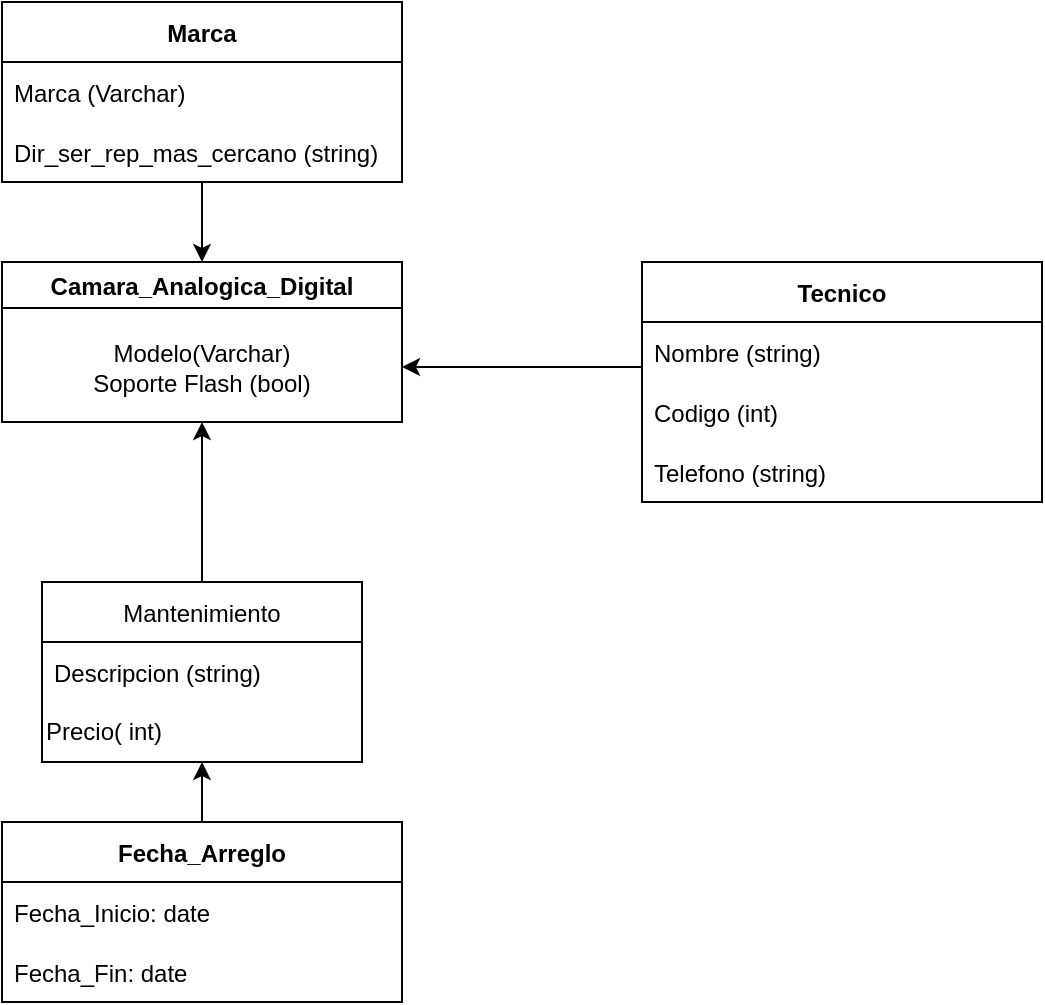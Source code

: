 <mxfile version="20.0.1" type="device" pages="10"><diagram id="4h-_jzUUuomZn0H5CaGJ" name="Diagrama Clases"><mxGraphModel dx="1422" dy="734" grid="1" gridSize="10" guides="1" tooltips="1" connect="1" arrows="1" fold="1" page="1" pageScale="1" pageWidth="1169" pageHeight="1654" math="0" shadow="0"><root><mxCell id="0"/><mxCell id="1" parent="0"/><mxCell id="nuMLP_ldzDthRqcjCCAT-1" style="edgeStyle=orthogonalEdgeStyle;rounded=0;orthogonalLoop=1;jettySize=auto;html=1;entryX=0.5;entryY=0;entryDx=0;entryDy=0;" parent="1" source="nuMLP_ldzDthRqcjCCAT-2" target="nuMLP_ldzDthRqcjCCAT-5" edge="1"><mxGeometry relative="1" as="geometry"><Array as="points"><mxPoint x="540" y="250"/><mxPoint x="540" y="250"/></Array></mxGeometry></mxCell><mxCell id="nuMLP_ldzDthRqcjCCAT-2" value="Marca" style="swimlane;fontStyle=1;childLayout=stackLayout;horizontal=1;startSize=30;horizontalStack=0;resizeParent=1;resizeParentMax=0;resizeLast=0;collapsible=1;marginBottom=0;" parent="1" vertex="1"><mxGeometry x="440" y="150" width="200" height="90" as="geometry"/></mxCell><mxCell id="nuMLP_ldzDthRqcjCCAT-3" value="Marca (Varchar)" style="text;strokeColor=none;fillColor=none;align=left;verticalAlign=middle;spacingLeft=4;spacingRight=4;overflow=hidden;points=[[0,0.5],[1,0.5]];portConstraint=eastwest;rotatable=0;" parent="nuMLP_ldzDthRqcjCCAT-2" vertex="1"><mxGeometry y="30" width="200" height="30" as="geometry"/></mxCell><mxCell id="nuMLP_ldzDthRqcjCCAT-4" value="Dir_ser_rep_mas_cercano (string)" style="text;strokeColor=none;fillColor=none;align=left;verticalAlign=middle;spacingLeft=4;spacingRight=4;overflow=hidden;points=[[0,0.5],[1,0.5]];portConstraint=eastwest;rotatable=0;" parent="nuMLP_ldzDthRqcjCCAT-2" vertex="1"><mxGeometry y="60" width="200" height="30" as="geometry"/></mxCell><mxCell id="nuMLP_ldzDthRqcjCCAT-5" value="Camara_Analogica_Digital" style="swimlane;startSize=23;" parent="1" vertex="1"><mxGeometry x="440" y="280" width="200" height="80" as="geometry"/></mxCell><mxCell id="nuMLP_ldzDthRqcjCCAT-6" value="Modelo(Varchar)&lt;br&gt;Soporte Flash (bool)" style="text;html=1;strokeColor=none;fillColor=none;align=center;verticalAlign=middle;whiteSpace=wrap;rounded=0;" parent="nuMLP_ldzDthRqcjCCAT-5" vertex="1"><mxGeometry y="25" width="200" height="55" as="geometry"/></mxCell><mxCell id="nuMLP_ldzDthRqcjCCAT-7" value="Tecnico" style="swimlane;fontStyle=1;childLayout=stackLayout;horizontal=1;startSize=30;horizontalStack=0;resizeParent=1;resizeParentMax=0;resizeLast=0;collapsible=1;marginBottom=0;" parent="1" vertex="1"><mxGeometry x="760" y="280" width="200" height="120" as="geometry"/></mxCell><mxCell id="nuMLP_ldzDthRqcjCCAT-8" value="Nombre (string)" style="text;strokeColor=none;fillColor=none;align=left;verticalAlign=middle;spacingLeft=4;spacingRight=4;overflow=hidden;points=[[0,0.5],[1,0.5]];portConstraint=eastwest;rotatable=0;" parent="nuMLP_ldzDthRqcjCCAT-7" vertex="1"><mxGeometry y="30" width="200" height="30" as="geometry"/></mxCell><mxCell id="nuMLP_ldzDthRqcjCCAT-9" value="Codigo (int)" style="text;strokeColor=none;fillColor=none;align=left;verticalAlign=middle;spacingLeft=4;spacingRight=4;overflow=hidden;points=[[0,0.5],[1,0.5]];portConstraint=eastwest;rotatable=0;" parent="nuMLP_ldzDthRqcjCCAT-7" vertex="1"><mxGeometry y="60" width="200" height="30" as="geometry"/></mxCell><mxCell id="nuMLP_ldzDthRqcjCCAT-10" value="Telefono (string)" style="text;strokeColor=none;fillColor=none;align=left;verticalAlign=middle;spacingLeft=4;spacingRight=4;overflow=hidden;points=[[0,0.5],[1,0.5]];portConstraint=eastwest;rotatable=0;" parent="nuMLP_ldzDthRqcjCCAT-7" vertex="1"><mxGeometry y="90" width="200" height="30" as="geometry"/></mxCell><mxCell id="nuMLP_ldzDthRqcjCCAT-11" style="edgeStyle=orthogonalEdgeStyle;rounded=0;orthogonalLoop=1;jettySize=auto;html=1;" parent="1" source="nuMLP_ldzDthRqcjCCAT-12" target="nuMLP_ldzDthRqcjCCAT-6" edge="1"><mxGeometry relative="1" as="geometry"><Array as="points"><mxPoint x="540" y="420"/><mxPoint x="540" y="420"/></Array></mxGeometry></mxCell><mxCell id="nuMLP_ldzDthRqcjCCAT-12" value="Mantenimiento" style="swimlane;fontStyle=0;childLayout=stackLayout;horizontal=1;startSize=30;horizontalStack=0;resizeParent=1;resizeParentMax=0;resizeLast=0;collapsible=1;marginBottom=0;" parent="1" vertex="1"><mxGeometry x="460" y="440" width="160" height="90" as="geometry"/></mxCell><mxCell id="nuMLP_ldzDthRqcjCCAT-13" value="Descripcion (string)" style="text;strokeColor=none;fillColor=none;align=left;verticalAlign=middle;spacingLeft=4;spacingRight=4;overflow=hidden;points=[[0,0.5],[1,0.5]];portConstraint=eastwest;rotatable=0;" parent="nuMLP_ldzDthRqcjCCAT-12" vertex="1"><mxGeometry y="30" width="160" height="30" as="geometry"/></mxCell><mxCell id="nuMLP_ldzDthRqcjCCAT-14" value="Precio( int)" style="text;html=1;strokeColor=none;fillColor=none;align=left;verticalAlign=middle;whiteSpace=wrap;rounded=0;" parent="nuMLP_ldzDthRqcjCCAT-12" vertex="1"><mxGeometry y="60" width="160" height="30" as="geometry"/></mxCell><mxCell id="nuMLP_ldzDthRqcjCCAT-28" style="edgeStyle=orthogonalEdgeStyle;rounded=0;orthogonalLoop=1;jettySize=auto;html=1;entryX=1;entryY=0.5;entryDx=0;entryDy=0;" parent="1" source="nuMLP_ldzDthRqcjCCAT-8" target="nuMLP_ldzDthRqcjCCAT-6" edge="1"><mxGeometry relative="1" as="geometry"><Array as="points"><mxPoint x="680" y="333"/></Array></mxGeometry></mxCell><mxCell id="nuMLP_ldzDthRqcjCCAT-29" style="edgeStyle=orthogonalEdgeStyle;rounded=0;orthogonalLoop=1;jettySize=auto;html=1;" parent="1" source="nuMLP_ldzDthRqcjCCAT-30" target="nuMLP_ldzDthRqcjCCAT-14" edge="1"><mxGeometry relative="1" as="geometry"/></mxCell><mxCell id="nuMLP_ldzDthRqcjCCAT-30" value="Fecha_Arreglo" style="swimlane;fontStyle=1;childLayout=stackLayout;horizontal=1;startSize=30;horizontalStack=0;resizeParent=1;resizeParentMax=0;resizeLast=0;collapsible=1;marginBottom=0;" parent="1" vertex="1"><mxGeometry x="440" y="560" width="200" height="90" as="geometry"/></mxCell><mxCell id="nuMLP_ldzDthRqcjCCAT-31" value="Fecha_Inicio: date" style="text;strokeColor=none;fillColor=none;align=left;verticalAlign=middle;spacingLeft=4;spacingRight=4;overflow=hidden;points=[[0,0.5],[1,0.5]];portConstraint=eastwest;rotatable=0;" parent="nuMLP_ldzDthRqcjCCAT-30" vertex="1"><mxGeometry y="30" width="200" height="30" as="geometry"/></mxCell><mxCell id="nuMLP_ldzDthRqcjCCAT-32" value="Fecha_Fin: date" style="text;strokeColor=none;fillColor=none;align=left;verticalAlign=middle;spacingLeft=4;spacingRight=4;overflow=hidden;points=[[0,0.5],[1,0.5]];portConstraint=eastwest;rotatable=0;" parent="nuMLP_ldzDthRqcjCCAT-30" vertex="1"><mxGeometry y="60" width="200" height="30" as="geometry"/></mxCell></root></mxGraphModel></diagram><diagram id="EHQxHfgIkUZDvdOhCxCm" name="Diagrama Despliegue"><mxGraphModel dx="1422" dy="734" grid="1" gridSize="10" guides="1" tooltips="1" connect="1" arrows="1" fold="1" page="1" pageScale="1" pageWidth="1169" pageHeight="1654" math="0" shadow="0"><root><mxCell id="0"/><mxCell id="1" parent="0"/><mxCell id="OCf8osFG4ZU0ENQieU0w-1" value="Administracion-Secretaria" style="verticalAlign=top;align=left;spacingTop=8;spacingLeft=2;spacingRight=12;shape=cube;size=10;direction=south;fontStyle=4;html=1;" parent="1" vertex="1"><mxGeometry x="480" y="80" width="180" height="120" as="geometry"/></mxCell><mxCell id="OCf8osFG4ZU0ENQieU0w-6" value="Equipo de reparacion" style="verticalAlign=top;align=left;spacingTop=8;spacingLeft=2;spacingRight=12;shape=cube;size=10;direction=south;fontStyle=4;html=1;" parent="1" vertex="1"><mxGeometry x="280" y="360" width="440" height="250" as="geometry"/></mxCell><mxCell id="OCf8osFG4ZU0ENQieU0w-7" value="Tecnico" style="shape=module;align=left;spacingLeft=20;align=center;verticalAlign=top;" parent="1" vertex="1"><mxGeometry x="300" y="430" width="100" height="50" as="geometry"/></mxCell><mxCell id="OCf8osFG4ZU0ENQieU0w-8" value="Herramientas" style="shape=module;align=left;spacingLeft=20;align=center;verticalAlign=top;" parent="1" vertex="1"><mxGeometry x="585" y="430" width="100" height="50" as="geometry"/></mxCell><mxCell id="OCf8osFG4ZU0ENQieU0w-9" value="Fechas" style="shape=module;align=left;spacingLeft=20;align=center;verticalAlign=top;" parent="1" vertex="1"><mxGeometry x="450" y="530" width="100" height="50" as="geometry"/></mxCell><mxCell id="OCf8osFG4ZU0ENQieU0w-14" value="Conexion" style="endArrow=block;endSize=16;endFill=0;html=1;rounded=0;entryX=0;entryY=0;entryDx=0;entryDy=279.5;entryPerimeter=0;exitX=0;exitY=0;exitDx=120;exitDy=95;exitPerimeter=0;" parent="1" source="OCf8osFG4ZU0ENQieU0w-1" target="OCf8osFG4ZU0ENQieU0w-6" edge="1"><mxGeometry x="-0.011" y="3" width="160" relative="1" as="geometry"><mxPoint x="210" y="280" as="sourcePoint"/><mxPoint x="370" y="280" as="targetPoint"/><mxPoint x="1" as="offset"/></mxGeometry></mxCell></root></mxGraphModel></diagram><diagram id="-XPp_tqpYK0B3SkMouo1" name="Diagrama de Objetos"><mxGraphModel dx="1422" dy="734" grid="1" gridSize="10" guides="1" tooltips="1" connect="1" arrows="1" fold="1" page="1" pageScale="1" pageWidth="1169" pageHeight="1654" math="0" shadow="0"><root><mxCell id="0"/><mxCell id="1" parent="0"/><mxCell id="-OjGx35MlQ9Pz-rIigcs-1" value="&lt;p style=&quot;margin:0px;margin-top:4px;text-align:center;&quot;&gt;Andres: Jefe&lt;/p&gt;" style="verticalAlign=top;align=left;overflow=fill;fontSize=12;fontFamily=Helvetica;html=1;strokeWidth=1;" parent="1" vertex="1"><mxGeometry x="400" y="400" width="160" height="80" as="geometry"/></mxCell><mxCell id="-OjGx35MlQ9Pz-rIigcs-2" value="" style="endArrow=classic;html=1;rounded=0;exitX=1;exitY=1;exitDx=0;exitDy=0;" parent="1" source="-OjGx35MlQ9Pz-rIigcs-1" edge="1"><mxGeometry width="50" height="50" relative="1" as="geometry"><mxPoint x="590" y="510" as="sourcePoint"/><mxPoint x="680" y="480" as="targetPoint"/></mxGeometry></mxCell><mxCell id="-OjGx35MlQ9Pz-rIigcs-3" value="Superior" style="text;html=1;align=center;verticalAlign=middle;resizable=0;points=[];autosize=1;strokeColor=none;fillColor=none;" parent="1" vertex="1"><mxGeometry x="590" y="460" width="60" height="20" as="geometry"/></mxCell><mxCell id="-OjGx35MlQ9Pz-rIigcs-4" value="&lt;p style=&quot;margin:0px;margin-top:4px;text-align:center;&quot;&gt;Camara:Objeto&lt;/p&gt;" style="verticalAlign=top;align=left;overflow=fill;fontSize=12;fontFamily=Helvetica;html=1;strokeWidth=1;" parent="1" vertex="1"><mxGeometry x="680" y="480" width="160" height="80" as="geometry"/></mxCell><mxCell id="-OjGx35MlQ9Pz-rIigcs-5" value="&lt;p style=&quot;margin:0px;margin-top:4px;text-align:center;&quot;&gt;Sergio: Tecnico&lt;/p&gt;" style="verticalAlign=top;align=left;overflow=fill;fontSize=12;fontFamily=Helvetica;html=1;strokeWidth=1;" parent="1" vertex="1"><mxGeometry x="400" y="560" width="160" height="80" as="geometry"/></mxCell><mxCell id="-OjGx35MlQ9Pz-rIigcs-6" value="" style="endArrow=classic;html=1;rounded=0;exitX=1;exitY=0;exitDx=0;exitDy=0;entryX=0;entryY=1;entryDx=0;entryDy=0;" parent="1" source="-OjGx35MlQ9Pz-rIigcs-5" target="-OjGx35MlQ9Pz-rIigcs-4" edge="1"><mxGeometry width="50" height="50" relative="1" as="geometry"><mxPoint x="630" y="640" as="sourcePoint"/><mxPoint x="680" y="590" as="targetPoint"/></mxGeometry></mxCell><mxCell id="-OjGx35MlQ9Pz-rIigcs-7" value="Participe" style="text;html=1;align=center;verticalAlign=middle;resizable=0;points=[];autosize=1;strokeColor=none;fillColor=none;" parent="1" vertex="1"><mxGeometry x="570" y="540" width="60" height="20" as="geometry"/></mxCell></root></mxGraphModel></diagram><diagram id="oOfvhs7FBOH_8LcFMVO8" name="Diagrama Componentes"><mxGraphModel dx="1422" dy="734" grid="1" gridSize="10" guides="1" tooltips="1" connect="1" arrows="1" fold="1" page="1" pageScale="1" pageWidth="1169" pageHeight="1654" math="0" shadow="0"><root><mxCell id="0"/><mxCell id="1" parent="0"/><mxCell id="3ixN_dVymIr546ZgBjCN-1" value="&lt;span style=&quot;background-color: initial; text-align: left;&quot;&gt;«Component»&lt;br&gt;&lt;/span&gt;&lt;span style=&quot;background-color: initial; text-align: left;&quot;&gt;&lt;b&gt;Mantenimiento&lt;/b&gt;&lt;br&gt;&lt;/span&gt;" style="html=1;dropTarget=0;strokeWidth=1;align=center;" parent="1" vertex="1"><mxGeometry x="680" y="480" width="240" height="80" as="geometry"/></mxCell><mxCell id="3ixN_dVymIr546ZgBjCN-2" value="" style="shape=module;jettyWidth=8;jettyHeight=4;strokeWidth=1;" parent="3ixN_dVymIr546ZgBjCN-1" vertex="1"><mxGeometry x="1" width="20" height="20" relative="1" as="geometry"><mxPoint x="-27" y="7" as="offset"/></mxGeometry></mxCell><mxCell id="3ixN_dVymIr546ZgBjCN-4" value="" style="swimlane;startSize=0;strokeWidth=1;" parent="1" vertex="1"><mxGeometry x="680" y="560" width="240" height="160" as="geometry"/></mxCell><mxCell id="y71ewtsO5suHpGoWvQ_w-1" value="&lt;p style=&quot;margin:0px;margin-top:4px;text-align:center;&quot;&gt;Sergio: Tecnico&lt;/p&gt;" style="verticalAlign=top;align=left;overflow=fill;fontSize=12;fontFamily=Helvetica;html=1;strokeWidth=1;" parent="3ixN_dVymIr546ZgBjCN-4" vertex="1"><mxGeometry x="40" y="40" width="160" height="80" as="geometry"/></mxCell><mxCell id="3ixN_dVymIr546ZgBjCN-11" value="" style="rounded=0;orthogonalLoop=1;jettySize=auto;html=1;endArrow=none;endFill=0;sketch=0;sourcePerimeterSpacing=0;targetPerimeterSpacing=0;exitX=1;exitY=0.5;exitDx=0;exitDy=0;" parent="1" target="3ixN_dVymIr546ZgBjCN-13" edge="1"><mxGeometry relative="1" as="geometry"><mxPoint x="400" y="520" as="sourcePoint"/></mxGeometry></mxCell><mxCell id="3ixN_dVymIr546ZgBjCN-12" value="" style="rounded=0;orthogonalLoop=1;jettySize=auto;html=1;endArrow=halfCircle;endFill=0;endSize=6;strokeWidth=1;sketch=0;" parent="1" target="3ixN_dVymIr546ZgBjCN-13" edge="1"><mxGeometry relative="1" as="geometry"><mxPoint x="480" y="520" as="sourcePoint"/><mxPoint x="480" y="520" as="targetPoint"/></mxGeometry></mxCell><mxCell id="3ixN_dVymIr546ZgBjCN-13" value="" style="ellipse;whiteSpace=wrap;html=1;align=center;aspect=fixed;resizable=0;points=[];outlineConnect=0;sketch=0;strokeWidth=1;" parent="1" vertex="1"><mxGeometry x="430" y="515" width="10" height="10" as="geometry"/></mxCell><mxCell id="3ixN_dVymIr546ZgBjCN-14" value="«Interface»&lt;br&gt;&lt;b&gt;Ordenar&lt;/b&gt;" style="html=1;dropTarget=0;strokeWidth=1;" parent="1" vertex="1"><mxGeometry x="480" y="480" width="160" height="80" as="geometry"/></mxCell><mxCell id="3ixN_dVymIr546ZgBjCN-15" value="" style="shape=module;jettyWidth=8;jettyHeight=4;strokeWidth=1;" parent="3ixN_dVymIr546ZgBjCN-14" vertex="1"><mxGeometry x="1" width="20" height="20" relative="1" as="geometry"><mxPoint x="-30" y="10" as="offset"/></mxGeometry></mxCell><mxCell id="3ixN_dVymIr546ZgBjCN-16" value="" style="endArrow=block;dashed=1;endFill=0;endSize=12;html=1;rounded=0;entryX=1;entryY=0.5;entryDx=0;entryDy=0;exitX=0;exitY=0.5;exitDx=0;exitDy=0;" parent="1" source="3ixN_dVymIr546ZgBjCN-1" target="3ixN_dVymIr546ZgBjCN-14" edge="1"><mxGeometry width="160" relative="1" as="geometry"><mxPoint x="500" y="660" as="sourcePoint"/><mxPoint x="660" y="660" as="targetPoint"/></mxGeometry></mxCell><mxCell id="YEOK7Rqwj_fd6htBnvJ9-1" value="&lt;p style=&quot;margin:0px;margin-top:4px;text-align:center;&quot;&gt;Andres: Jefe&lt;/p&gt;" style="verticalAlign=top;align=left;overflow=fill;fontSize=12;fontFamily=Helvetica;html=1;strokeWidth=1;" parent="1" vertex="1"><mxGeometry x="240" y="480" width="160" height="80" as="geometry"/></mxCell></root></mxGraphModel></diagram><diagram id="PGtYXI8pvHgC3BJF6bN-" name="Diagrama Paquetes"><mxGraphModel dx="1422" dy="798" grid="1" gridSize="10" guides="1" tooltips="1" connect="1" arrows="1" fold="1" page="1" pageScale="1" pageWidth="1169" pageHeight="1654" math="0" shadow="0"><root><mxCell id="0"/><mxCell id="1" parent="0"/><mxCell id="x0KSk7tFCp9nWbc_rcBF-1" value="Secretaria" style="shape=folder;fontStyle=1;spacingTop=10;tabWidth=40;tabHeight=14;tabPosition=left;html=1;strokeWidth=1;" parent="1" vertex="1"><mxGeometry x="160" y="160" width="80" height="80" as="geometry"/></mxCell><mxCell id="x0KSk7tFCp9nWbc_rcBF-2" value="Acces" style="endArrow=open;endSize=12;dashed=1;html=1;rounded=0;exitX=1;exitY=0.5;exitDx=0;exitDy=0;exitPerimeter=0;entryX=0;entryY=0.17;entryDx=0;entryDy=0;entryPerimeter=0;" parent="1" source="x0KSk7tFCp9nWbc_rcBF-1" target="x0KSk7tFCp9nWbc_rcBF-3" edge="1"><mxGeometry x="0.077" width="160" relative="1" as="geometry"><mxPoint x="200" y="200" as="sourcePoint"/><mxPoint x="330" y="200" as="targetPoint"/><mxPoint as="offset"/></mxGeometry></mxCell><mxCell id="x0KSk7tFCp9nWbc_rcBF-3" value="" style="shape=folder;fontStyle=1;spacingTop=10;tabWidth=40;tabHeight=14;tabPosition=left;html=1;strokeWidth=1;" parent="1" vertex="1"><mxGeometry x="360" y="110" width="440" height="420" as="geometry"/></mxCell><mxCell id="x0KSk7tFCp9nWbc_rcBF-4" value="Mantenimiento" style="text;html=1;align=center;verticalAlign=middle;resizable=0;points=[];autosize=1;strokeColor=none;fillColor=none;" parent="1" vertex="1"><mxGeometry x="550" y="130" width="90" height="20" as="geometry"/></mxCell><mxCell id="x0KSk7tFCp9nWbc_rcBF-5" value="&lt;p style=&quot;margin:0px;margin-top:4px;text-align:center;&quot;&gt;&lt;b&gt;Tecnico&lt;/b&gt;&lt;/p&gt;&lt;hr size=&quot;1&quot;&gt;&lt;p style=&quot;margin:0px;margin-left:4px;&quot;&gt;- Nombre: String&lt;br&gt;- Edad: Int&lt;/p&gt;&lt;hr size=&quot;1&quot;&gt;&lt;p style=&quot;margin:0px;margin-left:4px;&quot;&gt;+ Revision()&lt;/p&gt;&lt;p style=&quot;margin:0px;margin-left:4px;&quot;&gt;+Fecha()&lt;/p&gt;&lt;p style=&quot;margin:0px;margin-left:4px;&quot;&gt;+Mantenimiento&lt;/p&gt;&lt;p style=&quot;margin:0px;margin-left:4px;&quot;&gt;&lt;br&gt;&lt;/p&gt;" style="verticalAlign=top;align=left;overflow=fill;fontSize=12;fontFamily=Helvetica;html=1;strokeWidth=1;" parent="1" vertex="1"><mxGeometry x="370" y="160" width="190" height="140" as="geometry"/></mxCell><mxCell id="x0KSk7tFCp9nWbc_rcBF-7" value="" style="endArrow=none;html=1;rounded=0;exitX=0.5;exitY=1;exitDx=0;exitDy=0;entryX=0.5;entryY=0;entryDx=0;entryDy=0;" parent="1" source="x0KSk7tFCp9nWbc_rcBF-5" edge="1"><mxGeometry width="50" height="50" relative="1" as="geometry"><mxPoint x="580" y="380" as="sourcePoint"/><mxPoint x="465" y="300" as="targetPoint"/></mxGeometry></mxCell><mxCell id="x0KSk7tFCp9nWbc_rcBF-8" value="&lt;p style=&quot;margin:0px;margin-top:4px;text-align:center;&quot;&gt;Fecha&lt;br&gt;&lt;/p&gt;&lt;hr size=&quot;1&quot;&gt;&lt;p style=&quot;margin:0px;margin-left:4px;&quot;&gt;- Fecha_Ini: Date&lt;br&gt;- Fecha_Fin: Date&lt;/p&gt;&lt;p style=&quot;margin:0px;margin-left:4px;&quot;&gt;&lt;br&gt;&lt;/p&gt;" style="verticalAlign=top;align=left;overflow=fill;fontSize=12;fontFamily=Helvetica;html=1;strokeWidth=1;" parent="1" vertex="1"><mxGeometry x="600" y="180" width="190" height="70" as="geometry"/></mxCell><mxCell id="x0KSk7tFCp9nWbc_rcBF-9" value="" style="endArrow=none;html=1;rounded=0;exitX=1;exitY=0.5;exitDx=0;exitDy=0;entryX=0;entryY=0.5;entryDx=0;entryDy=0;" parent="1" source="x0KSk7tFCp9nWbc_rcBF-5" target="x0KSk7tFCp9nWbc_rcBF-8" edge="1"><mxGeometry width="50" height="50" relative="1" as="geometry"><mxPoint x="600" y="360" as="sourcePoint"/><mxPoint x="650" y="310" as="targetPoint"/></mxGeometry></mxCell><mxCell id="x0KSk7tFCp9nWbc_rcBF-10" value="&lt;p style=&quot;margin:0px;margin-top:4px;text-align:center;&quot;&gt;&lt;b&gt;Mantenimiento&lt;/b&gt;&lt;/p&gt;&lt;hr size=&quot;1&quot;&gt;&lt;p style=&quot;margin:0px;margin-left:4px;&quot;&gt;- Piezas: String&lt;br&gt;- Descripcion: String&lt;/p&gt;&lt;hr size=&quot;1&quot;&gt;&lt;p style=&quot;margin:0px;margin-left:4px;&quot;&gt;+ Inversion()&lt;/p&gt;" style="verticalAlign=top;align=left;overflow=fill;fontSize=12;fontFamily=Helvetica;html=1;strokeWidth=1;" parent="1" vertex="1"><mxGeometry x="600" y="310" width="190" height="110" as="geometry"/></mxCell><mxCell id="x0KSk7tFCp9nWbc_rcBF-11" value="" style="endArrow=none;html=1;rounded=0;exitX=1;exitY=0.5;exitDx=0;exitDy=0;entryX=0;entryY=0.5;entryDx=0;entryDy=0;" parent="1" target="x0KSk7tFCp9nWbc_rcBF-10" edge="1"><mxGeometry width="50" height="50" relative="1" as="geometry"><mxPoint x="560" y="360" as="sourcePoint"/><mxPoint x="690" y="470" as="targetPoint"/></mxGeometry></mxCell><mxCell id="x0KSk7tFCp9nWbc_rcBF-12" value="&lt;p style=&quot;margin:0px;margin-top:4px;text-align:center;&quot;&gt;&lt;b&gt;Revision&lt;/b&gt;&lt;/p&gt;&lt;hr size=&quot;1&quot;&gt;&lt;p style=&quot;margin:0px;margin-left:4px;&quot;&gt;- Descripcion_Prev: String&lt;br&gt;&lt;/p&gt;&lt;hr size=&quot;1&quot;&gt;&lt;p style=&quot;margin:0px;margin-left:4px;&quot;&gt;+Buscar Daños()&lt;/p&gt;&lt;p style=&quot;margin:0px;margin-left:4px;&quot;&gt;&lt;br&gt;&lt;/p&gt;" style="verticalAlign=top;align=left;overflow=fill;fontSize=12;fontFamily=Helvetica;html=1;strokeWidth=1;" parent="1" vertex="1"><mxGeometry x="370" y="340" width="190" height="80" as="geometry"/></mxCell><mxCell id="x0KSk7tFCp9nWbc_rcBF-13" value="" style="endArrow=none;html=1;rounded=0;entryX=0.5;entryY=1;entryDx=0;entryDy=0;exitX=0.5;exitY=0;exitDx=0;exitDy=0;" parent="1" source="x0KSk7tFCp9nWbc_rcBF-12" target="x0KSk7tFCp9nWbc_rcBF-5" edge="1"><mxGeometry width="50" height="50" relative="1" as="geometry"><mxPoint x="650" y="540" as="sourcePoint"/><mxPoint x="465" y="420" as="targetPoint"/></mxGeometry></mxCell><mxCell id="GDDpqkAOZlJHjsDIvPb_-1" value="" style="shape=folder;fontStyle=1;spacingTop=10;tabWidth=40;tabHeight=14;tabPosition=left;html=1;strokeWidth=1;" vertex="1" parent="1"><mxGeometry x="365" y="680" width="440" height="200" as="geometry"/></mxCell><mxCell id="GDDpqkAOZlJHjsDIvPb_-2" value="Mantenimiento" style="text;html=1;align=center;verticalAlign=middle;resizable=0;points=[];autosize=1;strokeColor=none;fillColor=none;" vertex="1" parent="1"><mxGeometry x="310" y="710" width="90" height="20" as="geometry"/></mxCell><mxCell id="GDDpqkAOZlJHjsDIvPb_-5" value="" style="endArrow=none;html=1;rounded=0;exitX=1;exitY=0.5;exitDx=0;exitDy=0;entryX=0;entryY=0.5;entryDx=0;entryDy=0;" edge="1" parent="1"><mxGeometry width="50" height="50" relative="1" as="geometry"><mxPoint x="560" y="795" as="sourcePoint"/><mxPoint x="600" y="795" as="targetPoint"/></mxGeometry></mxCell><mxCell id="GDDpqkAOZlJHjsDIvPb_-6" value="&lt;p style=&quot;margin:0px;margin-top:4px;text-align:center;&quot;&gt;&lt;b&gt;Tecnico&lt;/b&gt;&lt;/p&gt;&lt;hr size=&quot;1&quot;&gt;&lt;p style=&quot;margin:0px;margin-left:4px;&quot;&gt;- Nombre: String&lt;br&gt;- Edad: Int&lt;/p&gt;&lt;hr size=&quot;1&quot;&gt;&lt;p style=&quot;margin:0px;margin-left:4px;&quot;&gt;+ Revision()&lt;/p&gt;&lt;p style=&quot;margin:0px;margin-left:4px;&quot;&gt;+Fecha()&lt;/p&gt;&lt;p style=&quot;margin:0px;margin-left:4px;&quot;&gt;+Mantenimiento&lt;/p&gt;&lt;p style=&quot;margin:0px;margin-left:4px;&quot;&gt;&lt;br&gt;&lt;/p&gt;" style="verticalAlign=top;align=left;overflow=fill;fontSize=12;fontFamily=Helvetica;html=1;strokeWidth=1;" vertex="1" parent="1"><mxGeometry x="600" y="730" width="190" height="140" as="geometry"/></mxCell><mxCell id="GDDpqkAOZlJHjsDIvPb_-7" value="&lt;p style=&quot;margin:0px;margin-top:4px;text-align:center;&quot;&gt;&lt;b&gt;Mantenimiento&lt;/b&gt;&lt;/p&gt;&lt;hr size=&quot;1&quot;&gt;&lt;p style=&quot;margin:0px;margin-left:4px;&quot;&gt;- Piezas: String&lt;br&gt;- Descripcion: String&lt;/p&gt;&lt;hr size=&quot;1&quot;&gt;&lt;p style=&quot;margin:0px;margin-left:4px;&quot;&gt;+ Inversion()&lt;/p&gt;" style="verticalAlign=top;align=left;overflow=fill;fontSize=12;fontFamily=Helvetica;html=1;strokeWidth=1;" vertex="1" parent="1"><mxGeometry x="380" y="750" width="190" height="110" as="geometry"/></mxCell><mxCell id="GDDpqkAOZlJHjsDIvPb_-8" value="merge" style="html=1;verticalAlign=bottom;endArrow=open;dashed=1;endSize=8;rounded=0;exitX=0.5;exitY=1;exitDx=0;exitDy=0;exitPerimeter=0;entryX=0;entryY=0;entryDx=240;entryDy=14;entryPerimeter=0;" edge="1" parent="1" source="x0KSk7tFCp9nWbc_rcBF-3" target="GDDpqkAOZlJHjsDIvPb_-1"><mxGeometry relative="1" as="geometry"><mxPoint x="599.8" y="638.94" as="sourcePoint"/><mxPoint x="360" y="694" as="targetPoint"/></mxGeometry></mxCell></root></mxGraphModel></diagram><diagram id="h6dfeGRrm9RpkzMAYGvB" name="Diagrama Actividad"><mxGraphModel dx="1422" dy="734" grid="1" gridSize="10" guides="1" tooltips="1" connect="1" arrows="1" fold="1" page="1" pageScale="1" pageWidth="1169" pageHeight="1654" math="0" shadow="0"><root><mxCell id="0"/><mxCell id="1" parent="0"/><mxCell id="cPq3Z_YVJGqBUXfQDlOP-16" value="" style="ellipse;html=1;shape=startState;fillColor=#000000;strokeColor=#ff0000;" parent="1" vertex="1"><mxGeometry x="520" y="40" width="80" height="80" as="geometry"/></mxCell><mxCell id="cPq3Z_YVJGqBUXfQDlOP-17" value="Secretaria" style="html=1;" parent="1" vertex="1"><mxGeometry x="520" y="160" width="80" height="80" as="geometry"/></mxCell><mxCell id="cPq3Z_YVJGqBUXfQDlOP-18" value="" style="endArrow=classic;html=1;rounded=0;exitX=0.5;exitY=1;exitDx=0;exitDy=0;entryX=0.5;entryY=0;entryDx=0;entryDy=0;" parent="1" source="cPq3Z_YVJGqBUXfQDlOP-16" target="cPq3Z_YVJGqBUXfQDlOP-17" edge="1"><mxGeometry width="50" height="50" relative="1" as="geometry"><mxPoint x="650" y="160" as="sourcePoint"/><mxPoint x="700" y="110" as="targetPoint"/></mxGeometry></mxCell><mxCell id="cPq3Z_YVJGqBUXfQDlOP-19" value="Informan&amp;nbsp;&lt;br&gt;mantenimiento&lt;br&gt;colocan sticker" style="html=1;" parent="1" vertex="1"><mxGeometry x="520" y="280" width="80" height="80" as="geometry"/></mxCell><mxCell id="cPq3Z_YVJGqBUXfQDlOP-20" value="" style="endArrow=classic;html=1;rounded=0;exitX=0.5;exitY=1;exitDx=0;exitDy=0;entryX=0.5;entryY=0;entryDx=0;entryDy=0;" parent="1" source="cPq3Z_YVJGqBUXfQDlOP-17" target="cPq3Z_YVJGqBUXfQDlOP-19" edge="1"><mxGeometry width="50" height="50" relative="1" as="geometry"><mxPoint x="410" y="320" as="sourcePoint"/><mxPoint x="460" y="270" as="targetPoint"/></mxGeometry></mxCell><mxCell id="cPq3Z_YVJGqBUXfQDlOP-21" value="" style="endArrow=classic;html=1;rounded=0;exitX=0.5;exitY=1;exitDx=0;exitDy=0;" parent="1" source="cPq3Z_YVJGqBUXfQDlOP-19" edge="1"><mxGeometry width="50" height="50" relative="1" as="geometry"><mxPoint x="580" y="460" as="sourcePoint"/><mxPoint x="560" y="420" as="targetPoint"/></mxGeometry></mxCell><mxCell id="cPq3Z_YVJGqBUXfQDlOP-60" style="edgeStyle=orthogonalEdgeStyle;rounded=0;orthogonalLoop=1;jettySize=auto;html=1;" parent="1" source="cPq3Z_YVJGqBUXfQDlOP-26" target="cPq3Z_YVJGqBUXfQDlOP-29" edge="1"><mxGeometry relative="1" as="geometry"/></mxCell><mxCell id="cPq3Z_YVJGqBUXfQDlOP-26" value="Entrega al &lt;br&gt;tecnico" style="html=1;" parent="1" vertex="1"><mxGeometry x="520" y="480" width="80" height="80" as="geometry"/></mxCell><mxCell id="cPq3Z_YVJGqBUXfQDlOP-27" value="" style="shape=link;html=1;rounded=0;width=-6;" parent="1" edge="1"><mxGeometry width="100" relative="1" as="geometry"><mxPoint x="480" y="420" as="sourcePoint"/><mxPoint x="640" y="420" as="targetPoint"/></mxGeometry></mxCell><mxCell id="cPq3Z_YVJGqBUXfQDlOP-28" value="" style="endArrow=classic;html=1;rounded=0;entryX=0.5;entryY=0;entryDx=0;entryDy=0;" parent="1" target="cPq3Z_YVJGqBUXfQDlOP-26" edge="1"><mxGeometry width="50" height="50" relative="1" as="geometry"><mxPoint x="560" y="430" as="sourcePoint"/><mxPoint x="500" y="460" as="targetPoint"/></mxGeometry></mxCell><mxCell id="cPq3Z_YVJGqBUXfQDlOP-29" value="Revision &lt;br&gt;Previa" style="html=1;" parent="1" vertex="1"><mxGeometry x="520" y="600" width="80" height="80" as="geometry"/></mxCell><mxCell id="cPq3Z_YVJGqBUXfQDlOP-30" value="" style="rhombus;whiteSpace=wrap;html=1;strokeWidth=1;" parent="1" vertex="1"><mxGeometry x="520" y="720" width="80" height="80" as="geometry"/></mxCell><mxCell id="cPq3Z_YVJGqBUXfQDlOP-31" value="" style="endArrow=none;html=1;rounded=0;entryX=0.5;entryY=1;entryDx=0;entryDy=0;exitX=0.5;exitY=0;exitDx=0;exitDy=0;" parent="1" source="cPq3Z_YVJGqBUXfQDlOP-30" target="cPq3Z_YVJGqBUXfQDlOP-29" edge="1"><mxGeometry width="50" height="50" relative="1" as="geometry"><mxPoint x="650" y="750" as="sourcePoint"/><mxPoint x="700" y="700" as="targetPoint"/></mxGeometry></mxCell><mxCell id="_-7TBImYWDSOpXENDvJa-1" style="edgeStyle=orthogonalEdgeStyle;rounded=0;orthogonalLoop=1;jettySize=auto;html=1;entryX=0.5;entryY=0;entryDx=0;entryDy=0;" edge="1" parent="1" source="cPq3Z_YVJGqBUXfQDlOP-33" target="cPq3Z_YVJGqBUXfQDlOP-40"><mxGeometry relative="1" as="geometry"/></mxCell><mxCell id="cPq3Z_YVJGqBUXfQDlOP-33" value="Necesita&lt;br&gt;mantenimiento&lt;span style=&quot;color: rgba(0, 0, 0, 0); font-family: monospace; font-size: 0px; text-align: start;&quot;&gt;%3CmxGraphModel%3E%3Croot%3E%3CmxCell%20id%3D%220%22%2F%3E%3CmxCell%20id%3D%221%22%20parent%3D%220%22%2F%3E%3CmxCell%20id%3D%222%22%20value%3D%22Revision%20%26lt%3Bbr%26gt%3BPrevia%22%20style%3D%22html%3D1%3B%22%20vertex%3D%221%22%20parent%3D%221%22%3E%3CmxGeometry%20x%3D%22520%22%20y%3D%22600%22%20width%3D%2280%22%20height%3D%2280%22%20as%3D%22geometry%22%2F%3E%3C%2FmxCell%3E%3C%2Froot%3E%3C%2FmxGraphModel%3E&lt;/span&gt;" style="html=1;" parent="1" vertex="1"><mxGeometry x="640" y="720" width="80" height="80" as="geometry"/></mxCell><mxCell id="cPq3Z_YVJGqBUXfQDlOP-59" style="edgeStyle=orthogonalEdgeStyle;rounded=0;orthogonalLoop=1;jettySize=auto;html=1;entryX=0.5;entryY=0;entryDx=0;entryDy=0;" parent="1" source="cPq3Z_YVJGqBUXfQDlOP-34" target="cPq3Z_YVJGqBUXfQDlOP-37" edge="1"><mxGeometry relative="1" as="geometry"/></mxCell><mxCell id="cPq3Z_YVJGqBUXfQDlOP-34" value="No necesita" style="html=1;" parent="1" vertex="1"><mxGeometry x="400" y="720" width="80" height="80" as="geometry"/></mxCell><mxCell id="cPq3Z_YVJGqBUXfQDlOP-35" value="" style="endArrow=none;html=1;rounded=0;exitX=1;exitY=0.5;exitDx=0;exitDy=0;entryX=0;entryY=0.5;entryDx=0;entryDy=0;" parent="1" source="cPq3Z_YVJGqBUXfQDlOP-34" target="cPq3Z_YVJGqBUXfQDlOP-30" edge="1"><mxGeometry width="50" height="50" relative="1" as="geometry"><mxPoint x="500" y="880" as="sourcePoint"/><mxPoint x="550" y="830" as="targetPoint"/></mxGeometry></mxCell><mxCell id="cPq3Z_YVJGqBUXfQDlOP-36" value="" style="endArrow=none;html=1;rounded=0;entryX=1;entryY=0.5;entryDx=0;entryDy=0;exitX=0;exitY=0.5;exitDx=0;exitDy=0;" parent="1" source="cPq3Z_YVJGqBUXfQDlOP-33" target="cPq3Z_YVJGqBUXfQDlOP-30" edge="1"><mxGeometry width="50" height="50" relative="1" as="geometry"><mxPoint x="580" y="890" as="sourcePoint"/><mxPoint x="630" y="840" as="targetPoint"/></mxGeometry></mxCell><mxCell id="cPq3Z_YVJGqBUXfQDlOP-54" style="edgeStyle=orthogonalEdgeStyle;rounded=0;orthogonalLoop=1;jettySize=auto;html=1;" parent="1" source="cPq3Z_YVJGqBUXfQDlOP-37" edge="1"><mxGeometry relative="1" as="geometry"><mxPoint x="680" y="1580" as="targetPoint"/><Array as="points"><mxPoint x="440" y="1560"/><mxPoint x="680" y="1560"/></Array></mxGeometry></mxCell><mxCell id="cPq3Z_YVJGqBUXfQDlOP-37" value="Escribe fecha&amp;nbsp;&lt;br&gt;fin" style="html=1;" parent="1" vertex="1"><mxGeometry x="400" y="840" width="80" height="80" as="geometry"/></mxCell><mxCell id="cPq3Z_YVJGqBUXfQDlOP-58" style="edgeStyle=orthogonalEdgeStyle;rounded=0;orthogonalLoop=1;jettySize=auto;html=1;entryX=0.5;entryY=1;entryDx=0;entryDy=0;" parent="1" source="cPq3Z_YVJGqBUXfQDlOP-39" target="cPq3Z_YVJGqBUXfQDlOP-47" edge="1"><mxGeometry relative="1" as="geometry"/></mxCell><mxCell id="cPq3Z_YVJGqBUXfQDlOP-39" value="Entrega &lt;br&gt;secretaria" style="html=1;" parent="1" vertex="1"><mxGeometry x="920" y="1520" width="80" height="80" as="geometry"/></mxCell><mxCell id="_-7TBImYWDSOpXENDvJa-2" style="edgeStyle=orthogonalEdgeStyle;rounded=0;orthogonalLoop=1;jettySize=auto;html=1;entryX=0.5;entryY=0;entryDx=0;entryDy=0;" edge="1" parent="1" source="cPq3Z_YVJGqBUXfQDlOP-40" target="cPq3Z_YVJGqBUXfQDlOP-41"><mxGeometry relative="1" as="geometry"/></mxCell><mxCell id="cPq3Z_YVJGqBUXfQDlOP-40" value="Revision &lt;br&gt;General" style="html=1;" parent="1" vertex="1"><mxGeometry x="640" y="840" width="80" height="80" as="geometry"/></mxCell><mxCell id="_-7TBImYWDSOpXENDvJa-3" style="edgeStyle=orthogonalEdgeStyle;rounded=0;orthogonalLoop=1;jettySize=auto;html=1;" edge="1" parent="1" source="cPq3Z_YVJGqBUXfQDlOP-41" target="cPq3Z_YVJGqBUXfQDlOP-42"><mxGeometry relative="1" as="geometry"/></mxCell><mxCell id="cPq3Z_YVJGqBUXfQDlOP-41" value="Descripcion&lt;span style=&quot;color: rgba(0, 0, 0, 0); font-family: monospace; font-size: 0px; text-align: start;&quot;&gt;%3CmxGraphModel%3E%3Croot%3E%3CmxCell%20id%3D%220%22%2F%3E%3CmxCell%20id%3D%221%22%20parent%3D%220%22%2F%3E%3CmxCell%20id%3D%222%22%20value%3D%22Revision%20%26lt%3Bbr%26gt%3BPrevia%22%20style%3D%22html%3D1%3B%22%20vertex%3D%221%22%20parent%3D%221%22%3E%3CmxGeometry%20x%3D%22520%22%20y%3D%22600%22%20width%3D%2280%22%20height%3D%2280%22%20as%3D%22geometry%22%2F%3E%3C%2FmxCell%3E%3C%2Froot%3E%3C%2FmxGraphModel%3E&lt;/span&gt;" style="html=1;" parent="1" vertex="1"><mxGeometry x="640" y="960" width="80" height="80" as="geometry"/></mxCell><mxCell id="_-7TBImYWDSOpXENDvJa-4" style="edgeStyle=orthogonalEdgeStyle;rounded=0;orthogonalLoop=1;jettySize=auto;html=1;entryX=0.5;entryY=0;entryDx=0;entryDy=0;" edge="1" parent="1" source="cPq3Z_YVJGqBUXfQDlOP-42" target="cPq3Z_YVJGqBUXfQDlOP-43"><mxGeometry relative="1" as="geometry"/></mxCell><mxCell id="cPq3Z_YVJGqBUXfQDlOP-42" value="Fecha inicio" style="html=1;" parent="1" vertex="1"><mxGeometry x="640" y="1080" width="80" height="80" as="geometry"/></mxCell><mxCell id="_-7TBImYWDSOpXENDvJa-5" style="edgeStyle=orthogonalEdgeStyle;rounded=0;orthogonalLoop=1;jettySize=auto;html=1;entryX=0.5;entryY=0;entryDx=0;entryDy=0;" edge="1" parent="1" source="cPq3Z_YVJGqBUXfQDlOP-43" target="cPq3Z_YVJGqBUXfQDlOP-44"><mxGeometry relative="1" as="geometry"><mxPoint x="680" y="1310" as="targetPoint"/></mxGeometry></mxCell><mxCell id="cPq3Z_YVJGqBUXfQDlOP-43" value="Costos&lt;span style=&quot;color: rgba(0, 0, 0, 0); font-family: monospace; font-size: 0px; text-align: start;&quot;&gt;%3CmxGraphModel%3E%3Croot%3E%3CmxCell%20id%3D%220%22%2F%3E%3CmxCell%20id%3D%221%22%20parent%3D%220%22%2F%3E%3CmxCell%20id%3D%222%22%20value%3D%22Revision%20%26lt%3Bbr%26gt%3BPrevia%22%20style%3D%22html%3D1%3B%22%20vertex%3D%221%22%20parent%3D%221%22%3E%3CmxGeometry%20x%3D%22520%22%20y%3D%22600%22%20width%3D%2280%22%20height%3D%2280%22%20as%3D%22geometry%22%2F%3E%3C%2FmxCell%3E%3C%2Froot%3E%3C%2FmxGraphModel%3E&lt;/span&gt;" style="html=1;" parent="1" vertex="1"><mxGeometry x="640" y="1200" width="80" height="80" as="geometry"/></mxCell><mxCell id="_-7TBImYWDSOpXENDvJa-7" style="edgeStyle=orthogonalEdgeStyle;rounded=0;orthogonalLoop=1;jettySize=auto;html=1;entryX=0.5;entryY=0;entryDx=0;entryDy=0;" edge="1" parent="1" source="cPq3Z_YVJGqBUXfQDlOP-44" target="cPq3Z_YVJGqBUXfQDlOP-45"><mxGeometry relative="1" as="geometry"/></mxCell><mxCell id="cPq3Z_YVJGqBUXfQDlOP-44" value="Mantenimiento" style="html=1;" parent="1" vertex="1"><mxGeometry x="640" y="1320" width="80" height="80" as="geometry"/></mxCell><mxCell id="cPq3Z_YVJGqBUXfQDlOP-55" style="edgeStyle=orthogonalEdgeStyle;rounded=0;orthogonalLoop=1;jettySize=auto;html=1;" parent="1" source="cPq3Z_YVJGqBUXfQDlOP-45" edge="1"><mxGeometry relative="1" as="geometry"><mxPoint x="680" y="1580" as="targetPoint"/></mxGeometry></mxCell><mxCell id="cPq3Z_YVJGqBUXfQDlOP-45" value="Fecha fin" style="html=1;" parent="1" vertex="1"><mxGeometry x="640" y="1440" width="80" height="80" as="geometry"/></mxCell><mxCell id="cPq3Z_YVJGqBUXfQDlOP-47" value="" style="ellipse;html=1;shape=endState;fillColor=#000000;strokeColor=#ff0000;" parent="1" vertex="1"><mxGeometry x="920" y="1320" width="80" height="80" as="geometry"/></mxCell><mxCell id="cPq3Z_YVJGqBUXfQDlOP-48" value="" style="shape=link;html=1;rounded=0;width=-6;" parent="1" edge="1"><mxGeometry width="100" relative="1" as="geometry"><mxPoint x="600" y="1580" as="sourcePoint"/><mxPoint x="760" y="1580" as="targetPoint"/></mxGeometry></mxCell><mxCell id="cPq3Z_YVJGqBUXfQDlOP-57" style="edgeStyle=orthogonalEdgeStyle;rounded=0;orthogonalLoop=1;jettySize=auto;html=1;entryX=0;entryY=0.5;entryDx=0;entryDy=0;" parent="1" source="cPq3Z_YVJGqBUXfQDlOP-53" target="cPq3Z_YVJGqBUXfQDlOP-39" edge="1"><mxGeometry relative="1" as="geometry"/></mxCell><mxCell id="cPq3Z_YVJGqBUXfQDlOP-53" value="Coloca sticker&lt;br&gt;disponible" style="html=1;" parent="1" vertex="1"><mxGeometry x="800" y="1520" width="80" height="80" as="geometry"/></mxCell><mxCell id="cPq3Z_YVJGqBUXfQDlOP-56" value="" style="endArrow=classic;html=1;rounded=0;entryX=0;entryY=0.5;entryDx=0;entryDy=0;" parent="1" target="cPq3Z_YVJGqBUXfQDlOP-53" edge="1"><mxGeometry width="50" height="50" relative="1" as="geometry"><mxPoint x="680" y="1600" as="sourcePoint"/><mxPoint x="790" y="1520" as="targetPoint"/><Array as="points"><mxPoint x="720" y="1600"/><mxPoint x="760" y="1600"/></Array></mxGeometry></mxCell></root></mxGraphModel></diagram><diagram id="hwZUfH1uXWlqcCxFkCr7" name="Diagrama Maquina de Estados"><mxGraphModel dx="1422" dy="734" grid="1" gridSize="10" guides="1" tooltips="1" connect="1" arrows="1" fold="1" page="1" pageScale="1" pageWidth="1169" pageHeight="1654" math="0" shadow="0"><root><mxCell id="0"/><mxCell id="1" parent="0"/><mxCell id="WTcl4hzhjQOTwY8tzpvP-1" value="Guionista escribe&lt;br&gt;guion" style="html=1;verticalAlign=bottom;startArrow=circle;startFill=1;endArrow=open;startSize=6;endSize=8;rounded=0;" parent="1" edge="1"><mxGeometry width="80" relative="1" as="geometry"><mxPoint x="40" y="80" as="sourcePoint"/><mxPoint x="200" y="80" as="targetPoint"/></mxGeometry></mxCell><mxCell id="WTcl4hzhjQOTwY8tzpvP-2" style="edgeStyle=orthogonalEdgeStyle;rounded=0;orthogonalLoop=1;jettySize=auto;html=1;entryX=0;entryY=0.5;entryDx=0;entryDy=0;" parent="1" source="WTcl4hzhjQOTwY8tzpvP-3" target="WTcl4hzhjQOTwY8tzpvP-5" edge="1"><mxGeometry relative="1" as="geometry"/></mxCell><mxCell id="WTcl4hzhjQOTwY8tzpvP-3" value="Entregan camara" style="rounded=1;whiteSpace=wrap;html=1;" parent="1" vertex="1"><mxGeometry x="200" y="40" width="120" height="80" as="geometry"/></mxCell><mxCell id="WTcl4hzhjQOTwY8tzpvP-4" style="edgeStyle=orthogonalEdgeStyle;rounded=0;orthogonalLoop=1;jettySize=auto;html=1;" parent="1" source="WTcl4hzhjQOTwY8tzpvP-5" edge="1"><mxGeometry relative="1" as="geometry"><mxPoint x="520" y="80" as="targetPoint"/></mxGeometry></mxCell><mxCell id="WTcl4hzhjQOTwY8tzpvP-5" value="Entra a secretaria" style="rounded=1;whiteSpace=wrap;html=1;" parent="1" vertex="1"><mxGeometry x="360" y="40" width="120" height="80" as="geometry"/></mxCell><mxCell id="WTcl4hzhjQOTwY8tzpvP-6" style="edgeStyle=orthogonalEdgeStyle;rounded=0;orthogonalLoop=1;jettySize=auto;html=1;" parent="1" source="WTcl4hzhjQOTwY8tzpvP-7" target="WTcl4hzhjQOTwY8tzpvP-9" edge="1"><mxGeometry relative="1" as="geometry"/></mxCell><mxCell id="WTcl4hzhjQOTwY8tzpvP-7" value="Revision&amp;nbsp;" style="rounded=1;whiteSpace=wrap;html=1;" parent="1" vertex="1"><mxGeometry x="524.5" y="40" width="120" height="80" as="geometry"/></mxCell><mxCell id="WTcl4hzhjQOTwY8tzpvP-8" style="edgeStyle=orthogonalEdgeStyle;rounded=0;orthogonalLoop=1;jettySize=auto;html=1;entryX=0;entryY=0.5;entryDx=0;entryDy=0;" parent="1" source="WTcl4hzhjQOTwY8tzpvP-9" target="WTcl4hzhjQOTwY8tzpvP-11" edge="1"><mxGeometry relative="1" as="geometry"><Array as="points"><mxPoint x="740" y="160"/><mxPoint x="160" y="160"/><mxPoint x="160" y="280"/></Array></mxGeometry></mxCell><mxCell id="WTcl4hzhjQOTwY8tzpvP-9" value="Informa mantenimiento" style="rounded=1;whiteSpace=wrap;html=1;" parent="1" vertex="1"><mxGeometry x="680" y="40" width="120" height="80" as="geometry"/></mxCell><mxCell id="WTcl4hzhjQOTwY8tzpvP-10" style="edgeStyle=orthogonalEdgeStyle;rounded=0;orthogonalLoop=1;jettySize=auto;html=1;entryX=0;entryY=0.5;entryDx=0;entryDy=0;" parent="1" source="WTcl4hzhjQOTwY8tzpvP-11" target="WTcl4hzhjQOTwY8tzpvP-13" edge="1"><mxGeometry relative="1" as="geometry"/></mxCell><mxCell id="WTcl4hzhjQOTwY8tzpvP-11" value="Pega sticker" style="rounded=1;whiteSpace=wrap;html=1;" parent="1" vertex="1"><mxGeometry x="200" y="240" width="120" height="80" as="geometry"/></mxCell><mxCell id="WTcl4hzhjQOTwY8tzpvP-12" style="edgeStyle=orthogonalEdgeStyle;rounded=0;orthogonalLoop=1;jettySize=auto;html=1;entryX=0;entryY=0.5;entryDx=0;entryDy=0;" parent="1" source="WTcl4hzhjQOTwY8tzpvP-13" target="WTcl4hzhjQOTwY8tzpvP-16" edge="1"><mxGeometry relative="1" as="geometry"/></mxCell><mxCell id="WTcl4hzhjQOTwY8tzpvP-13" value="Entrega Tecnico" style="rounded=1;whiteSpace=wrap;html=1;" parent="1" vertex="1"><mxGeometry x="350" y="240" width="120" height="80" as="geometry"/></mxCell><mxCell id="WTcl4hzhjQOTwY8tzpvP-15" style="edgeStyle=orthogonalEdgeStyle;rounded=0;orthogonalLoop=1;jettySize=auto;html=1;entryX=0;entryY=0.5;entryDx=0;entryDy=0;" parent="1" source="WTcl4hzhjQOTwY8tzpvP-16" target="WTcl4hzhjQOTwY8tzpvP-19" edge="1"><mxGeometry relative="1" as="geometry"><Array as="points"><mxPoint x="680" y="280"/><mxPoint x="680" y="360"/><mxPoint x="40" y="360"/><mxPoint x="40" y="520"/></Array></mxGeometry></mxCell><mxCell id="WTcl4hzhjQOTwY8tzpvP-16" value="Revisión previa" style="rounded=1;whiteSpace=wrap;html=1;" parent="1" vertex="1"><mxGeometry x="525" y="240" width="120" height="80" as="geometry"/></mxCell><mxCell id="WTcl4hzhjQOTwY8tzpvP-18" style="edgeStyle=orthogonalEdgeStyle;rounded=0;orthogonalLoop=1;jettySize=auto;html=1;entryX=0;entryY=0.5;entryDx=0;entryDy=0;" parent="1" source="WTcl4hzhjQOTwY8tzpvP-19" target="WTcl4hzhjQOTwY8tzpvP-21" edge="1"><mxGeometry relative="1" as="geometry"/></mxCell><mxCell id="WTcl4hzhjQOTwY8tzpvP-19" value="Pega Sticker" style="rounded=1;whiteSpace=wrap;html=1;" parent="1" vertex="1"><mxGeometry x="197.5" y="480" width="120" height="80" as="geometry"/></mxCell><mxCell id="WTcl4hzhjQOTwY8tzpvP-20" style="edgeStyle=orthogonalEdgeStyle;rounded=0;orthogonalLoop=1;jettySize=auto;html=1;entryX=0;entryY=0.5;entryDx=0;entryDy=0;" parent="1" source="WTcl4hzhjQOTwY8tzpvP-21" target="WTcl4hzhjQOTwY8tzpvP-26" edge="1"><mxGeometry relative="1" as="geometry"><Array as="points"><mxPoint x="583" y="590"/><mxPoint x="160" y="590"/><mxPoint x="160" y="680"/></Array></mxGeometry></mxCell><mxCell id="WTcl4hzhjQOTwY8tzpvP-21" value="Fecha inicio" style="rounded=1;whiteSpace=wrap;html=1;" parent="1" vertex="1"><mxGeometry x="522.5" y="480" width="120" height="80" as="geometry"/></mxCell><mxCell id="WTcl4hzhjQOTwY8tzpvP-22" value="" style="endArrow=none;html=1;rounded=0;" parent="1" edge="1"><mxGeometry width="50" height="50" relative="1" as="geometry"><mxPoint x="80" y="800" as="sourcePoint"/><mxPoint x="80" y="400" as="targetPoint"/></mxGeometry></mxCell><mxCell id="WTcl4hzhjQOTwY8tzpvP-23" value="" style="endArrow=none;html=1;rounded=0;" parent="1" edge="1"><mxGeometry width="50" height="50" relative="1" as="geometry"><mxPoint x="720" y="440" as="sourcePoint"/><mxPoint x="80" y="440" as="targetPoint"/></mxGeometry></mxCell><mxCell id="WTcl4hzhjQOTwY8tzpvP-24" value="" style="endArrow=none;html=1;rounded=0;" parent="1" edge="1"><mxGeometry width="50" height="50" relative="1" as="geometry"><mxPoint x="720" y="800" as="sourcePoint"/><mxPoint x="720" y="400" as="targetPoint"/></mxGeometry></mxCell><mxCell id="WTcl4hzhjQOTwY8tzpvP-25" style="edgeStyle=orthogonalEdgeStyle;rounded=0;orthogonalLoop=1;jettySize=auto;html=1;entryX=0;entryY=0.5;entryDx=0;entryDy=0;" parent="1" source="WTcl4hzhjQOTwY8tzpvP-26" target="WTcl4hzhjQOTwY8tzpvP-28" edge="1"><mxGeometry relative="1" as="geometry"/></mxCell><mxCell id="WTcl4hzhjQOTwY8tzpvP-26" value="Costos" style="rounded=1;whiteSpace=wrap;html=1;" parent="1" vertex="1"><mxGeometry x="210" y="640" width="120" height="80" as="geometry"/></mxCell><mxCell id="WTcl4hzhjQOTwY8tzpvP-27" style="edgeStyle=orthogonalEdgeStyle;rounded=0;orthogonalLoop=1;jettySize=auto;html=1;" parent="1" source="WTcl4hzhjQOTwY8tzpvP-28" edge="1"><mxGeometry relative="1" as="geometry"><mxPoint x="1000" y="620" as="targetPoint"/><Array as="points"><mxPoint x="960" y="680"/><mxPoint x="960" y="620"/></Array></mxGeometry></mxCell><mxCell id="WTcl4hzhjQOTwY8tzpvP-28" value="Mantenimiento" style="rounded=1;whiteSpace=wrap;html=1;" parent="1" vertex="1"><mxGeometry x="445" y="640" width="120" height="80" as="geometry"/></mxCell><mxCell id="WTcl4hzhjQOTwY8tzpvP-29" value="" style="endArrow=none;html=1;rounded=0;" parent="1" edge="1"><mxGeometry width="50" height="50" relative="1" as="geometry"><mxPoint x="720" y="800" as="sourcePoint"/><mxPoint x="80" y="800" as="targetPoint"/></mxGeometry></mxCell><mxCell id="WTcl4hzhjQOTwY8tzpvP-30" value="" style="endArrow=none;html=1;rounded=0;" parent="1" edge="1"><mxGeometry width="50" height="50" relative="1" as="geometry"><mxPoint x="80" y="400" as="sourcePoint"/><mxPoint x="720" y="400" as="targetPoint"/></mxGeometry></mxCell><mxCell id="WTcl4hzhjQOTwY8tzpvP-31" value="Mantenimiento" style="text;html=1;strokeColor=none;fillColor=none;align=center;verticalAlign=middle;whiteSpace=wrap;rounded=0;" parent="1" vertex="1"><mxGeometry x="80" y="400" width="640" height="40" as="geometry"/></mxCell><mxCell id="WTcl4hzhjQOTwY8tzpvP-38" value="" style="ellipse;html=1;shape=endState;fillColor=#000000;strokeColor=#ff0000;" parent="1" vertex="1"><mxGeometry x="1000" y="600" width="40" height="40" as="geometry"/></mxCell><mxCell id="o_O6CFPaYuRJ2rsn0y91-1" value="Se informa fin del mantenimiento" style="text;html=1;align=center;verticalAlign=middle;resizable=0;points=[];autosize=1;strokeColor=none;fillColor=none;" parent="1" vertex="1"><mxGeometry x="765" y="660" width="190" height="20" as="geometry"/></mxCell></root></mxGraphModel></diagram><diagram id="dy9CtzBNSc8ZtRMztCvV" name="Diagrama Casos Uso"><mxGraphModel dx="1422" dy="734" grid="1" gridSize="10" guides="1" tooltips="1" connect="1" arrows="1" fold="1" page="1" pageScale="1" pageWidth="1169" pageHeight="1654" math="0" shadow="0"><root><mxCell id="0"/><mxCell id="1" parent="0"/><mxCell id="n5O_Z3ruhbHYnLHRuPwu-1" value="Tecnico" style="shape=umlActor;verticalLabelPosition=bottom;verticalAlign=top;html=1;" parent="1" vertex="1"><mxGeometry x="160" y="360" width="40" height="80" as="geometry"/></mxCell><mxCell id="n5O_Z3ruhbHYnLHRuPwu-5" value="Establece Fecha Inicio-Fin" style="ellipse;whiteSpace=wrap;html=1;" parent="1" vertex="1"><mxGeometry x="470" y="520" width="120" height="80" as="geometry"/></mxCell><mxCell id="z8IC5IU7Iaynouc_ri4n-3" value="Escribe Descripcion" style="ellipse;whiteSpace=wrap;html=1;" parent="1" vertex="1"><mxGeometry x="480" y="400" width="120" height="80" as="geometry"/></mxCell><mxCell id="z8IC5IU7Iaynouc_ri4n-4" value="&amp;nbsp;Mantenimiento" style="ellipse;whiteSpace=wrap;html=1;" parent="1" vertex="1"><mxGeometry x="470" y="640" width="120" height="80" as="geometry"/></mxCell><mxCell id="SLn6752L792eToIpeZUG-4" style="edgeStyle=orthogonalEdgeStyle;rounded=0;orthogonalLoop=1;jettySize=auto;html=1;" parent="1" source="z8IC5IU7Iaynouc_ri4n-5" target="SLn6752L792eToIpeZUG-3" edge="1"><mxGeometry relative="1" as="geometry"/></mxCell><mxCell id="z8IC5IU7Iaynouc_ri4n-5" value="Informa y &lt;br&gt;Pega sticker&amp;nbsp;" style="ellipse;whiteSpace=wrap;html=1;" parent="1" vertex="1"><mxGeometry x="490" y="160" width="120" height="80" as="geometry"/></mxCell><mxCell id="em27X1diezCd6eSMdNbY-1" value="Camara" style="shape=umlActor;verticalLabelPosition=bottom;verticalAlign=top;html=1;outlineConnect=0;" parent="1" vertex="1"><mxGeometry x="280" y="360" width="40" height="80" as="geometry"/></mxCell><mxCell id="em27X1diezCd6eSMdNbY-3" value="" style="endArrow=none;html=1;rounded=0;exitX=1;exitY=0.333;exitDx=0;exitDy=0;exitPerimeter=0;entryX=0;entryY=0.5;entryDx=0;entryDy=0;" parent="1" source="em27X1diezCd6eSMdNbY-1" target="z8IC5IU7Iaynouc_ri4n-4" edge="1"><mxGeometry width="50" height="50" relative="1" as="geometry"><mxPoint x="260" y="520" as="sourcePoint"/><mxPoint x="310" y="470" as="targetPoint"/></mxGeometry></mxCell><mxCell id="em27X1diezCd6eSMdNbY-5" value="" style="html=1;verticalAlign=bottom;endArrow=block;rounded=0;entryX=0;entryY=0.5;entryDx=0;entryDy=0;exitX=1;exitY=0.5;exitDx=0;exitDy=0;" parent="1" source="z8IC5IU7Iaynouc_ri4n-4" target="em27X1diezCd6eSMdNbY-6" edge="1"><mxGeometry y="50" width="80" relative="1" as="geometry"><mxPoint x="560" y="560" as="sourcePoint"/><mxPoint x="680" y="560" as="targetPoint"/><mxPoint as="offset"/></mxGeometry></mxCell><mxCell id="em27X1diezCd6eSMdNbY-6" value="Informa Costos&amp;nbsp;" style="ellipse;whiteSpace=wrap;html=1;" parent="1" vertex="1"><mxGeometry x="640" y="640" width="120" height="80" as="geometry"/></mxCell><mxCell id="em27X1diezCd6eSMdNbY-7" value="" style="endArrow=none;html=1;rounded=0;exitX=1;exitY=0.333;exitDx=0;exitDy=0;exitPerimeter=0;entryX=0;entryY=0.333;entryDx=0;entryDy=0;entryPerimeter=0;" parent="1" source="n5O_Z3ruhbHYnLHRuPwu-1" target="em27X1diezCd6eSMdNbY-1" edge="1"><mxGeometry width="50" height="50" relative="1" as="geometry"><mxPoint x="270" y="280" as="sourcePoint"/><mxPoint x="320" y="230" as="targetPoint"/></mxGeometry></mxCell><mxCell id="em27X1diezCd6eSMdNbY-8" value="" style="endArrow=none;html=1;rounded=0;entryX=1;entryY=0.333;entryDx=0;entryDy=0;entryPerimeter=0;exitX=0;exitY=0.5;exitDx=0;exitDy=0;" parent="1" source="z8IC5IU7Iaynouc_ri4n-3" target="em27X1diezCd6eSMdNbY-1" edge="1"><mxGeometry width="50" height="50" relative="1" as="geometry"><mxPoint x="560" y="510" as="sourcePoint"/><mxPoint x="610" y="460" as="targetPoint"/></mxGeometry></mxCell><mxCell id="em27X1diezCd6eSMdNbY-9" value="" style="endArrow=none;html=1;rounded=0;entryX=0;entryY=0.5;entryDx=0;entryDy=0;exitX=1;exitY=0.333;exitDx=0;exitDy=0;exitPerimeter=0;" parent="1" source="em27X1diezCd6eSMdNbY-1" target="z8IC5IU7Iaynouc_ri4n-5" edge="1"><mxGeometry width="50" height="50" relative="1" as="geometry"><mxPoint x="330" y="350" as="sourcePoint"/><mxPoint x="380" y="300" as="targetPoint"/></mxGeometry></mxCell><mxCell id="em27X1diezCd6eSMdNbY-10" value="" style="endArrow=none;html=1;rounded=0;entryX=0;entryY=0.5;entryDx=0;entryDy=0;exitX=1;exitY=0.333;exitDx=0;exitDy=0;exitPerimeter=0;" parent="1" source="em27X1diezCd6eSMdNbY-1" target="n5O_Z3ruhbHYnLHRuPwu-5" edge="1"><mxGeometry width="50" height="50" relative="1" as="geometry"><mxPoint x="380" y="400" as="sourcePoint"/><mxPoint x="430" y="350" as="targetPoint"/></mxGeometry></mxCell><mxCell id="em27X1diezCd6eSMdNbY-12" value="" style="endArrow=none;html=1;rounded=0;" parent="1" edge="1"><mxGeometry width="50" height="50" relative="1" as="geometry"><mxPoint x="360" y="760" as="sourcePoint"/><mxPoint x="360" y="120" as="targetPoint"/></mxGeometry></mxCell><mxCell id="em27X1diezCd6eSMdNbY-13" value="" style="endArrow=none;html=1;rounded=0;" parent="1" edge="1"><mxGeometry width="50" height="50" relative="1" as="geometry"><mxPoint x="360" y="120" as="sourcePoint"/><mxPoint x="800" y="120" as="targetPoint"/></mxGeometry></mxCell><mxCell id="em27X1diezCd6eSMdNbY-14" value="" style="endArrow=none;html=1;rounded=0;" parent="1" edge="1"><mxGeometry width="50" height="50" relative="1" as="geometry"><mxPoint x="800" y="760" as="sourcePoint"/><mxPoint x="800" y="120" as="targetPoint"/></mxGeometry></mxCell><mxCell id="em27X1diezCd6eSMdNbY-15" value="" style="endArrow=none;html=1;rounded=0;" parent="1" edge="1"><mxGeometry width="50" height="50" relative="1" as="geometry"><mxPoint x="800" y="760" as="sourcePoint"/><mxPoint x="360" y="760" as="targetPoint"/></mxGeometry></mxCell><mxCell id="em27X1diezCd6eSMdNbY-16" value="" style="endArrow=none;html=1;rounded=0;" parent="1" edge="1"><mxGeometry width="50" height="50" relative="1" as="geometry"><mxPoint x="360" y="120" as="sourcePoint"/><mxPoint x="360" y="80" as="targetPoint"/></mxGeometry></mxCell><mxCell id="em27X1diezCd6eSMdNbY-17" value="" style="endArrow=none;html=1;rounded=0;" parent="1" edge="1"><mxGeometry width="50" height="50" relative="1" as="geometry"><mxPoint x="360" y="80" as="sourcePoint"/><mxPoint x="800" y="80" as="targetPoint"/></mxGeometry></mxCell><mxCell id="em27X1diezCd6eSMdNbY-18" value="" style="endArrow=none;html=1;rounded=0;" parent="1" edge="1"><mxGeometry width="50" height="50" relative="1" as="geometry"><mxPoint x="800" y="120" as="sourcePoint"/><mxPoint x="800" y="80" as="targetPoint"/></mxGeometry></mxCell><mxCell id="em27X1diezCd6eSMdNbY-19" value="Proceso Mantenimiento Camara" style="text;html=1;strokeColor=none;fillColor=none;align=center;verticalAlign=middle;whiteSpace=wrap;rounded=0;" parent="1" vertex="1"><mxGeometry x="360" y="80" width="440" height="40" as="geometry"/></mxCell><mxCell id="SLn6752L792eToIpeZUG-2" style="edgeStyle=orthogonalEdgeStyle;rounded=0;orthogonalLoop=1;jettySize=auto;html=1;entryX=0;entryY=0.5;entryDx=0;entryDy=0;" parent="1" source="em27X1diezCd6eSMdNbY-20" target="SLn6752L792eToIpeZUG-1" edge="1"><mxGeometry relative="1" as="geometry"/></mxCell><mxCell id="em27X1diezCd6eSMdNbY-20" value="Previa Revisión" style="ellipse;whiteSpace=wrap;html=1;" parent="1" vertex="1"><mxGeometry x="480" y="280" width="120" height="80" as="geometry"/></mxCell><mxCell id="em27X1diezCd6eSMdNbY-23" value="" style="endArrow=none;html=1;rounded=0;entryX=1;entryY=0.333;entryDx=0;entryDy=0;entryPerimeter=0;exitX=0;exitY=0.5;exitDx=0;exitDy=0;" parent="1" source="em27X1diezCd6eSMdNbY-20" target="em27X1diezCd6eSMdNbY-1" edge="1"><mxGeometry width="50" height="50" relative="1" as="geometry"><mxPoint x="150" y="610" as="sourcePoint"/><mxPoint x="200" y="560" as="targetPoint"/></mxGeometry></mxCell><mxCell id="SLn6752L792eToIpeZUG-1" value="Informa Estado" style="ellipse;whiteSpace=wrap;html=1;" parent="1" vertex="1"><mxGeometry x="640" y="280" width="120" height="80" as="geometry"/></mxCell><mxCell id="SLn6752L792eToIpeZUG-3" value="&amp;nbsp;Mantenimiento" style="ellipse;whiteSpace=wrap;html=1;" parent="1" vertex="1"><mxGeometry x="640" y="160" width="120" height="80" as="geometry"/></mxCell></root></mxGraphModel></diagram><diagram id="P7y_vi2EOi_JMK9s3wlr" name="Diagrama Secuencia"><mxGraphModel dx="1422" dy="734" grid="1" gridSize="10" guides="1" tooltips="1" connect="1" arrows="1" fold="1" page="1" pageScale="1" pageWidth="1169" pageHeight="1654" math="0" shadow="0"><root><mxCell id="0"/><mxCell id="1" parent="0"/><mxCell id="qer1K5OI7f1xmy77HIrS-1" value="Tecnico" style="shape=umlActor;verticalLabelPosition=bottom;verticalAlign=top;html=1;" vertex="1" parent="1"><mxGeometry x="480" y="70" width="40" height="80" as="geometry"/></mxCell><mxCell id="qer1K5OI7f1xmy77HIrS-4" value="Secretaria" style="shape=umlActor;verticalLabelPosition=bottom;verticalAlign=top;html=1;" vertex="1" parent="1"><mxGeometry x="280" y="70" width="40" height="80" as="geometry"/></mxCell><mxCell id="qer1K5OI7f1xmy77HIrS-6" value="" style="rounded=0;whiteSpace=wrap;html=1;" vertex="1" parent="1"><mxGeometry x="280" y="270" width="40" height="480" as="geometry"/></mxCell><mxCell id="qer1K5OI7f1xmy77HIrS-7" value="" style="endArrow=classic;html=1;rounded=0;exitX=1;exitY=0;exitDx=0;exitDy=0;" edge="1" parent="1" source="qer1K5OI7f1xmy77HIrS-6"><mxGeometry width="50" height="50" relative="1" as="geometry"><mxPoint x="350" y="320" as="sourcePoint"/><mxPoint x="320" y="310" as="targetPoint"/><Array as="points"><mxPoint x="360" y="270"/><mxPoint x="360" y="310"/></Array></mxGeometry></mxCell><mxCell id="qer1K5OI7f1xmy77HIrS-8" value="Revision" style="text;html=1;strokeColor=none;fillColor=none;align=center;verticalAlign=middle;whiteSpace=wrap;rounded=0;" vertex="1" parent="1"><mxGeometry x="360" y="270" width="80" height="30" as="geometry"/></mxCell><mxCell id="qer1K5OI7f1xmy77HIrS-9" value="" style="endArrow=classic;html=1;rounded=0;exitX=1;exitY=0.25;exitDx=0;exitDy=0;" edge="1" parent="1" source="qer1K5OI7f1xmy77HIrS-6"><mxGeometry width="50" height="50" relative="1" as="geometry"><mxPoint x="340" y="410" as="sourcePoint"/><mxPoint x="480" y="390" as="targetPoint"/></mxGeometry></mxCell><mxCell id="qer1K5OI7f1xmy77HIrS-10" value="Manda a Mantenimiento&amp;nbsp;" style="text;html=1;strokeColor=none;fillColor=none;align=center;verticalAlign=middle;whiteSpace=wrap;rounded=0;" vertex="1" parent="1"><mxGeometry x="360" y="320" width="150" height="30" as="geometry"/></mxCell><mxCell id="qer1K5OI7f1xmy77HIrS-11" value="" style="rounded=0;whiteSpace=wrap;html=1;" vertex="1" parent="1"><mxGeometry x="480" y="350" width="40" height="400" as="geometry"/></mxCell><mxCell id="qer1K5OI7f1xmy77HIrS-12" value="" style="endArrow=classic;html=1;rounded=0;exitX=1;exitY=0.103;exitDx=0;exitDy=0;exitPerimeter=0;" edge="1" parent="1" source="qer1K5OI7f1xmy77HIrS-11"><mxGeometry width="50" height="50" relative="1" as="geometry"><mxPoint x="540" y="390" as="sourcePoint"/><mxPoint x="520" y="430" as="targetPoint"/><Array as="points"><mxPoint x="560" y="390"/><mxPoint x="560" y="410"/><mxPoint x="560" y="430"/></Array></mxGeometry></mxCell><mxCell id="qer1K5OI7f1xmy77HIrS-13" value="Revision_Prev" style="text;html=1;strokeColor=none;fillColor=none;align=center;verticalAlign=middle;whiteSpace=wrap;rounded=0;" vertex="1" parent="1"><mxGeometry x="560" y="390" width="100" height="30" as="geometry"/></mxCell><mxCell id="qer1K5OI7f1xmy77HIrS-14" value="" style="endArrow=classic;html=1;rounded=0;exitX=1;exitY=0;exitDx=0;exitDy=0;entryX=0.975;entryY=0.303;entryDx=0;entryDy=0;entryPerimeter=0;" edge="1" parent="1" target="qer1K5OI7f1xmy77HIrS-11"><mxGeometry width="50" height="50" relative="1" as="geometry"><mxPoint x="520" y="440" as="sourcePoint"/><mxPoint x="520" y="480" as="targetPoint"/><Array as="points"><mxPoint x="560" y="440"/><mxPoint x="560" y="471"/></Array></mxGeometry></mxCell><mxCell id="qer1K5OI7f1xmy77HIrS-15" value="Descripcion" style="text;html=1;strokeColor=none;fillColor=none;align=left;verticalAlign=middle;whiteSpace=wrap;rounded=0;" vertex="1" parent="1"><mxGeometry x="560" y="440" width="130" height="30" as="geometry"/></mxCell><mxCell id="qer1K5OI7f1xmy77HIrS-41" value="" style="endArrow=classic;html=1;rounded=0;exitX=1;exitY=0;exitDx=0;exitDy=0;entryX=1;entryY=0.25;entryDx=0;entryDy=0;" edge="1" parent="1"><mxGeometry width="50" height="50" relative="1" as="geometry"><mxPoint x="320" y="320" as="sourcePoint"/><mxPoint x="320" y="360" as="targetPoint"/><Array as="points"><mxPoint x="360" y="320"/><mxPoint x="360" y="360"/></Array></mxGeometry></mxCell><mxCell id="qer1K5OI7f1xmy77HIrS-42" value="Pega Sticker" style="text;html=1;strokeColor=none;fillColor=none;align=center;verticalAlign=middle;whiteSpace=wrap;rounded=0;" vertex="1" parent="1"><mxGeometry x="330" y="370" width="150" height="30" as="geometry"/></mxCell><mxCell id="OXIMHxCDCpiVK9YXmChH-1" value="Confirma Mantenimiento" style="html=1;verticalAlign=bottom;endArrow=open;dashed=1;endSize=8;rounded=0;" edge="1" parent="1"><mxGeometry x="-0.067" relative="1" as="geometry"><mxPoint x="470" y="510" as="sourcePoint"/><mxPoint x="320" y="510" as="targetPoint"/><mxPoint as="offset"/></mxGeometry></mxCell><mxCell id="OXIMHxCDCpiVK9YXmChH-3" value="Autoriza Mantenimiento" style="html=1;verticalAlign=bottom;endArrow=block;rounded=0;entryX=0;entryY=0.5;entryDx=0;entryDy=0;" edge="1" parent="1" target="qer1K5OI7f1xmy77HIrS-11"><mxGeometry width="80" relative="1" as="geometry"><mxPoint x="320" y="549.5" as="sourcePoint"/><mxPoint x="400" y="549.5" as="targetPoint"/></mxGeometry></mxCell><mxCell id="OXIMHxCDCpiVK9YXmChH-4" value="" style="endArrow=classic;html=1;rounded=0;exitX=1;exitY=0;exitDx=0;exitDy=0;entryX=1;entryY=0.25;entryDx=0;entryDy=0;" edge="1" parent="1"><mxGeometry width="50" height="50" relative="1" as="geometry"><mxPoint x="520" y="490" as="sourcePoint"/><mxPoint x="520" y="530" as="targetPoint"/><Array as="points"><mxPoint x="560" y="490"/><mxPoint x="560" y="530"/></Array></mxGeometry></mxCell><mxCell id="OXIMHxCDCpiVK9YXmChH-5" value="Fecha Inicio" style="text;html=1;strokeColor=none;fillColor=none;align=left;verticalAlign=middle;whiteSpace=wrap;rounded=0;" vertex="1" parent="1"><mxGeometry x="560" y="500" width="130" height="30" as="geometry"/></mxCell><mxCell id="YHH5kfd0I0t6rPhF0lyj-1" value="Costos" style="text;html=1;strokeColor=none;fillColor=none;align=left;verticalAlign=middle;whiteSpace=wrap;rounded=0;" vertex="1" parent="1"><mxGeometry x="560" y="560" width="130" height="30" as="geometry"/></mxCell><mxCell id="-UJUqQQS2TuWKg_syjZ3-1" value="Mantenimiento" style="text;html=1;strokeColor=none;fillColor=none;align=left;verticalAlign=middle;whiteSpace=wrap;rounded=0;" vertex="1" parent="1"><mxGeometry x="560" y="610" width="130" height="30" as="geometry"/></mxCell><mxCell id="-UJUqQQS2TuWKg_syjZ3-2" value="Fecha Fin" style="text;html=1;strokeColor=none;fillColor=none;align=left;verticalAlign=middle;whiteSpace=wrap;rounded=0;" vertex="1" parent="1"><mxGeometry x="560" y="650" width="130" height="30" as="geometry"/></mxCell><mxCell id="-UJUqQQS2TuWKg_syjZ3-3" value="" style="endArrow=classic;html=1;rounded=0;exitX=1;exitY=0;exitDx=0;exitDy=0;entryX=1;entryY=0.25;entryDx=0;entryDy=0;" edge="1" parent="1"><mxGeometry width="50" height="50" relative="1" as="geometry"><mxPoint x="520" y="550" as="sourcePoint"/><mxPoint x="520" y="590" as="targetPoint"/><Array as="points"><mxPoint x="560" y="550"/><mxPoint x="560" y="590"/></Array></mxGeometry></mxCell><mxCell id="-UJUqQQS2TuWKg_syjZ3-4" value="" style="endArrow=classic;html=1;rounded=0;exitX=1;exitY=0;exitDx=0;exitDy=0;entryX=1;entryY=0.25;entryDx=0;entryDy=0;" edge="1" parent="1"><mxGeometry width="50" height="50" relative="1" as="geometry"><mxPoint x="520" y="600" as="sourcePoint"/><mxPoint x="520" y="640" as="targetPoint"/><Array as="points"><mxPoint x="560" y="600"/><mxPoint x="560" y="640"/></Array></mxGeometry></mxCell><mxCell id="-UJUqQQS2TuWKg_syjZ3-5" value="" style="endArrow=classic;html=1;rounded=0;" edge="1" parent="1"><mxGeometry width="50" height="50" relative="1" as="geometry"><mxPoint x="520" y="650" as="sourcePoint"/><mxPoint x="520" y="690" as="targetPoint"/><Array as="points"><mxPoint x="560" y="650"/><mxPoint x="560" y="690"/></Array></mxGeometry></mxCell><mxCell id="8JiICiHu7RDvqzmiKSFw-2" value="Entrega Camara" style="html=1;verticalAlign=bottom;endArrow=block;rounded=0;exitX=0;exitY=1;exitDx=0;exitDy=0;entryX=1;entryY=1;entryDx=0;entryDy=0;" edge="1" parent="1" source="qer1K5OI7f1xmy77HIrS-11" target="qer1K5OI7f1xmy77HIrS-6"><mxGeometry width="80" relative="1" as="geometry"><mxPoint x="330" y="650" as="sourcePoint"/><mxPoint x="320" y="740" as="targetPoint"/></mxGeometry></mxCell><mxCell id="648XxcciCTyydWndtOZr-2" value="" style="endArrow=classic;html=1;rounded=0;entryX=1;entryY=1;entryDx=0;entryDy=0;exitX=0.975;exitY=0.9;exitDx=0;exitDy=0;exitPerimeter=0;" edge="1" parent="1" source="qer1K5OI7f1xmy77HIrS-11" target="qer1K5OI7f1xmy77HIrS-11"><mxGeometry width="50" height="50" relative="1" as="geometry"><mxPoint x="530" y="660" as="sourcePoint"/><mxPoint x="530" y="700" as="targetPoint"/><Array as="points"><mxPoint x="560" y="710"/><mxPoint x="560" y="750"/></Array></mxGeometry></mxCell><mxCell id="648XxcciCTyydWndtOZr-3" value="Coloca Sticker" style="text;html=1;strokeColor=none;fillColor=none;align=left;verticalAlign=middle;whiteSpace=wrap;rounded=0;" vertex="1" parent="1"><mxGeometry x="560" y="720" width="130" height="30" as="geometry"/></mxCell></root></mxGraphModel></diagram><diagram id="ix5-1SbBQ1-MxdKmAW7N" name="Diagrama Comunicacion"><mxGraphModel dx="1422" dy="734" grid="1" gridSize="10" guides="1" tooltips="1" connect="1" arrows="1" fold="1" page="1" pageScale="1" pageWidth="1169" pageHeight="1654" math="0" shadow="0"><root><mxCell id="0"/><mxCell id="1" parent="0"/><mxCell id="vNeQ9tysLYL0DHUwjjoK-1" value="Administracion" style="html=1;strokeWidth=1;" parent="1" vertex="1"><mxGeometry x="560" y="80" width="120" height="80" as="geometry"/></mxCell><mxCell id="vNeQ9tysLYL0DHUwjjoK-2" value="Descripcion" style="html=1;strokeWidth=1;" parent="1" vertex="1"><mxGeometry x="560" y="240" width="120" height="80" as="geometry"/></mxCell><mxCell id="vNeQ9tysLYL0DHUwjjoK-3" value="Coloca sticker" style="html=1;strokeWidth=1;" parent="1" vertex="1"><mxGeometry x="560" y="400" width="120" height="80" as="geometry"/></mxCell><mxCell id="vNeQ9tysLYL0DHUwjjoK-4" value="Tecnico" style="html=1;strokeWidth=1;" parent="1" vertex="1"><mxGeometry x="560" y="560" width="120" height="80" as="geometry"/></mxCell><mxCell id="vNeQ9tysLYL0DHUwjjoK-6" value="1:Revision" style="html=1;verticalAlign=bottom;endArrow=block;rounded=0;entryX=0.5;entryY=0;entryDx=0;entryDy=0;exitX=0.5;exitY=1;exitDx=0;exitDy=0;" parent="1" source="vNeQ9tysLYL0DHUwjjoK-1" target="vNeQ9tysLYL0DHUwjjoK-2" edge="1"><mxGeometry width="80" relative="1" as="geometry"><mxPoint x="620" y="180" as="sourcePoint"/><mxPoint x="700" y="180" as="targetPoint"/><mxPoint as="offset"/></mxGeometry></mxCell><mxCell id="vNeQ9tysLYL0DHUwjjoK-7" value="2.:Aviso de nueva labor" style="html=1;verticalAlign=bottom;endArrow=block;rounded=0;exitX=0.5;exitY=1;exitDx=0;exitDy=0;entryX=0.5;entryY=0;entryDx=0;entryDy=0;" parent="1" source="vNeQ9tysLYL0DHUwjjoK-2" target="vNeQ9tysLYL0DHUwjjoK-3" edge="1"><mxGeometry width="80" relative="1" as="geometry"><mxPoint x="700" y="280" as="sourcePoint"/><mxPoint x="760" y="280" as="targetPoint"/></mxGeometry></mxCell><mxCell id="vNeQ9tysLYL0DHUwjjoK-10" value="3. Entrega" style="html=1;verticalAlign=bottom;endArrow=block;rounded=0;exitX=0.5;exitY=1;exitDx=0;exitDy=0;entryX=0.5;entryY=0;entryDx=0;entryDy=0;" parent="1" source="vNeQ9tysLYL0DHUwjjoK-3" target="vNeQ9tysLYL0DHUwjjoK-4" edge="1"><mxGeometry width="80" relative="1" as="geometry"><mxPoint x="930" y="280" as="sourcePoint"/><mxPoint x="980" y="280" as="targetPoint"/></mxGeometry></mxCell><mxCell id="vNeQ9tysLYL0DHUwjjoK-22" value="Revision_Prev" style="html=1;strokeWidth=1;" parent="1" vertex="1"><mxGeometry x="560" y="720" width="120" height="80" as="geometry"/></mxCell><mxCell id="vNeQ9tysLYL0DHUwjjoK-25" value="Validacion" style="html=1;verticalAlign=bottom;endArrow=block;rounded=0;entryX=0.5;entryY=0;entryDx=0;entryDy=0;exitX=0.5;exitY=1;exitDx=0;exitDy=0;" parent="1" source="vNeQ9tysLYL0DHUwjjoK-4" target="vNeQ9tysLYL0DHUwjjoK-22" edge="1"><mxGeometry width="80" relative="1" as="geometry"><mxPoint x="670" y="670" as="sourcePoint"/><mxPoint x="690" y="990" as="targetPoint"/></mxGeometry></mxCell><mxCell id="vNeQ9tysLYL0DHUwjjoK-26" value="5.Realiza" style="html=1;verticalAlign=bottom;endArrow=block;rounded=0;exitX=0.5;exitY=1;exitDx=0;exitDy=0;entryX=0.5;entryY=0;entryDx=0;entryDy=0;" parent="1" source="vNeQ9tysLYL0DHUwjjoK-22" target="vNeQ9tysLYL0DHUwjjoK-27" edge="1"><mxGeometry width="80" relative="1" as="geometry"><mxPoint x="500" y="810" as="sourcePoint"/><mxPoint x="580" y="820" as="targetPoint"/></mxGeometry></mxCell><mxCell id="vNeQ9tysLYL0DHUwjjoK-27" value="Descripcion" style="html=1;strokeWidth=1;" parent="1" vertex="1"><mxGeometry x="560" y="880" width="120" height="80" as="geometry"/></mxCell><mxCell id="vNeQ9tysLYL0DHUwjjoK-37" value="6.Realiza" style="html=1;verticalAlign=bottom;endArrow=block;rounded=0;entryX=0.5;entryY=0;entryDx=0;entryDy=0;" parent="1" target="vNeQ9tysLYL0DHUwjjoK-38" edge="1"><mxGeometry width="80" relative="1" as="geometry"><mxPoint x="620" y="960" as="sourcePoint"/><mxPoint x="580" y="970" as="targetPoint"/></mxGeometry></mxCell><mxCell id="vNeQ9tysLYL0DHUwjjoK-38" value="Fecha inicio" style="html=1;strokeWidth=1;" parent="1" vertex="1"><mxGeometry x="560" y="1040" width="120" height="80" as="geometry"/></mxCell><mxCell id="kX7XQ824q6u6rkz8KAyw-1" value="7.Realiza" style="html=1;verticalAlign=bottom;endArrow=block;rounded=0;exitX=0.5;exitY=1;exitDx=0;exitDy=0;entryX=0.5;entryY=0;entryDx=0;entryDy=0;" parent="1" target="kX7XQ824q6u6rkz8KAyw-2" edge="1"><mxGeometry width="80" relative="1" as="geometry"><mxPoint x="620" y="1120" as="sourcePoint"/><mxPoint x="580" y="1140" as="targetPoint"/></mxGeometry></mxCell><mxCell id="kX7XQ824q6u6rkz8KAyw-2" value="Descripcion" style="html=1;strokeWidth=1;" parent="1" vertex="1"><mxGeometry x="560" y="1200" width="120" height="80" as="geometry"/></mxCell><mxCell id="ES-eIgCFQk_f-Vpbtp6m-1" value="5.Realiza" style="html=1;verticalAlign=bottom;endArrow=block;rounded=0;exitX=0.5;exitY=1;exitDx=0;exitDy=0;entryX=0.5;entryY=0;entryDx=0;entryDy=0;" parent="1" target="ES-eIgCFQk_f-Vpbtp6m-2" edge="1"><mxGeometry width="80" relative="1" as="geometry"><mxPoint x="620" y="800" as="sourcePoint"/><mxPoint x="580" y="820" as="targetPoint"/></mxGeometry></mxCell><mxCell id="ES-eIgCFQk_f-Vpbtp6m-2" value="Descripcion" style="html=1;strokeWidth=1;" parent="1" vertex="1"><mxGeometry x="560" y="880" width="120" height="80" as="geometry"/></mxCell><mxCell id="ES-eIgCFQk_f-Vpbtp6m-3" value="8.Informa" style="html=1;verticalAlign=bottom;endArrow=block;rounded=0;exitX=0.5;exitY=1;exitDx=0;exitDy=0;entryX=0.5;entryY=0;entryDx=0;entryDy=0;" parent="1" target="ES-eIgCFQk_f-Vpbtp6m-4" edge="1"><mxGeometry width="80" relative="1" as="geometry"><mxPoint x="620" y="1280" as="sourcePoint"/><mxPoint x="580" y="1300" as="targetPoint"/></mxGeometry></mxCell><mxCell id="ES-eIgCFQk_f-Vpbtp6m-4" value="Costos" style="html=1;strokeWidth=1;" parent="1" vertex="1"><mxGeometry x="560" y="1360" width="120" height="80" as="geometry"/></mxCell><mxCell id="ES-eIgCFQk_f-Vpbtp6m-5" value="9.Realiza" style="html=1;verticalAlign=bottom;endArrow=block;rounded=0;exitX=0.5;exitY=1;exitDx=0;exitDy=0;entryX=0.5;entryY=0;entryDx=0;entryDy=0;" parent="1" target="ES-eIgCFQk_f-Vpbtp6m-6" edge="1"><mxGeometry width="80" relative="1" as="geometry"><mxPoint x="620" y="1440" as="sourcePoint"/><mxPoint x="580" y="1460" as="targetPoint"/></mxGeometry></mxCell><mxCell id="ES-eIgCFQk_f-Vpbtp6m-6" value="Mantenimiento" style="html=1;strokeWidth=1;" parent="1" vertex="1"><mxGeometry x="560" y="1520" width="120" height="80" as="geometry"/></mxCell></root></mxGraphModel></diagram></mxfile>
